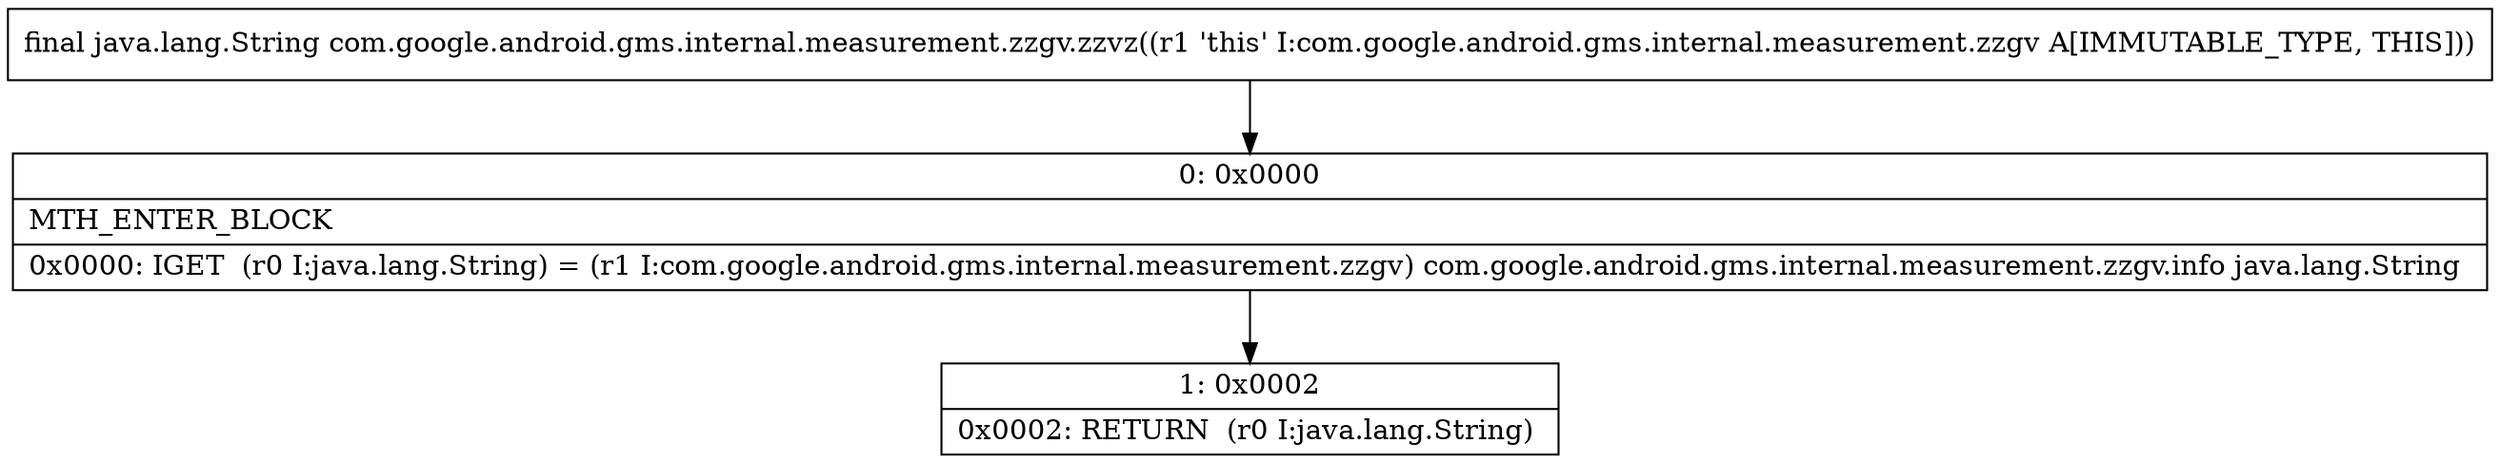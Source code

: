 digraph "CFG forcom.google.android.gms.internal.measurement.zzgv.zzvz()Ljava\/lang\/String;" {
Node_0 [shape=record,label="{0\:\ 0x0000|MTH_ENTER_BLOCK\l|0x0000: IGET  (r0 I:java.lang.String) = (r1 I:com.google.android.gms.internal.measurement.zzgv) com.google.android.gms.internal.measurement.zzgv.info java.lang.String \l}"];
Node_1 [shape=record,label="{1\:\ 0x0002|0x0002: RETURN  (r0 I:java.lang.String) \l}"];
MethodNode[shape=record,label="{final java.lang.String com.google.android.gms.internal.measurement.zzgv.zzvz((r1 'this' I:com.google.android.gms.internal.measurement.zzgv A[IMMUTABLE_TYPE, THIS])) }"];
MethodNode -> Node_0;
Node_0 -> Node_1;
}

